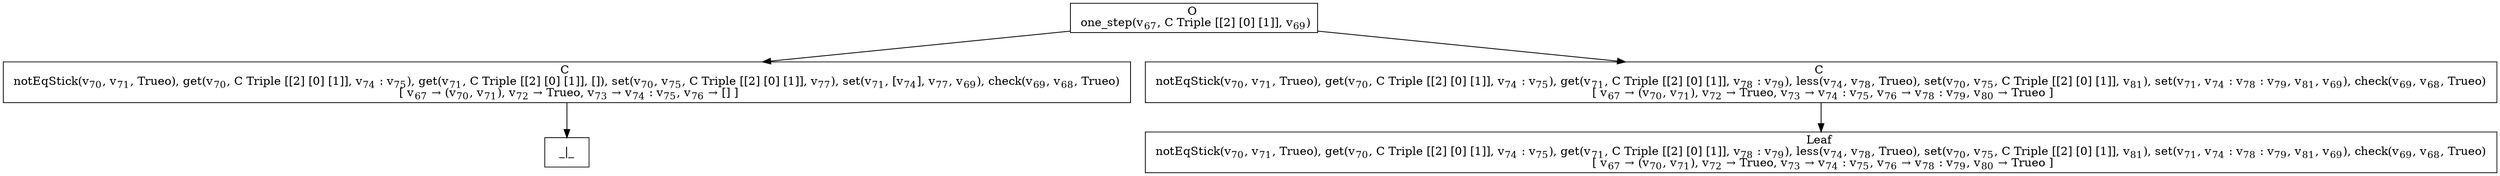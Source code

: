 digraph {
    graph [rankdir=TB
          ,bgcolor=transparent];
    node [shape=box
         ,fillcolor=white
         ,style=filled];
    0 [label=<O <BR/> one_step(v<SUB>67</SUB>, C Triple [[2] [0] [1]], v<SUB>69</SUB>)>];
    1 [label=<C <BR/> notEqStick(v<SUB>70</SUB>, v<SUB>71</SUB>, Trueo), get(v<SUB>70</SUB>, C Triple [[2] [0] [1]], v<SUB>74</SUB> : v<SUB>75</SUB>), get(v<SUB>71</SUB>, C Triple [[2] [0] [1]], []), set(v<SUB>70</SUB>, v<SUB>75</SUB>, C Triple [[2] [0] [1]], v<SUB>77</SUB>), set(v<SUB>71</SUB>, [v<SUB>74</SUB>], v<SUB>77</SUB>, v<SUB>69</SUB>), check(v<SUB>69</SUB>, v<SUB>68</SUB>, Trueo) <BR/>  [ v<SUB>67</SUB> &rarr; (v<SUB>70</SUB>, v<SUB>71</SUB>), v<SUB>72</SUB> &rarr; Trueo, v<SUB>73</SUB> &rarr; v<SUB>74</SUB> : v<SUB>75</SUB>, v<SUB>76</SUB> &rarr; [] ] >];
    2 [label=<C <BR/> notEqStick(v<SUB>70</SUB>, v<SUB>71</SUB>, Trueo), get(v<SUB>70</SUB>, C Triple [[2] [0] [1]], v<SUB>74</SUB> : v<SUB>75</SUB>), get(v<SUB>71</SUB>, C Triple [[2] [0] [1]], v<SUB>78</SUB> : v<SUB>79</SUB>), less(v<SUB>74</SUB>, v<SUB>78</SUB>, Trueo), set(v<SUB>70</SUB>, v<SUB>75</SUB>, C Triple [[2] [0] [1]], v<SUB>81</SUB>), set(v<SUB>71</SUB>, v<SUB>74</SUB> : v<SUB>78</SUB> : v<SUB>79</SUB>, v<SUB>81</SUB>, v<SUB>69</SUB>), check(v<SUB>69</SUB>, v<SUB>68</SUB>, Trueo) <BR/>  [ v<SUB>67</SUB> &rarr; (v<SUB>70</SUB>, v<SUB>71</SUB>), v<SUB>72</SUB> &rarr; Trueo, v<SUB>73</SUB> &rarr; v<SUB>74</SUB> : v<SUB>75</SUB>, v<SUB>76</SUB> &rarr; v<SUB>78</SUB> : v<SUB>79</SUB>, v<SUB>80</SUB> &rarr; Trueo ] >];
    3 [label=<_|_>];
    4 [label=<Leaf <BR/> notEqStick(v<SUB>70</SUB>, v<SUB>71</SUB>, Trueo), get(v<SUB>70</SUB>, C Triple [[2] [0] [1]], v<SUB>74</SUB> : v<SUB>75</SUB>), get(v<SUB>71</SUB>, C Triple [[2] [0] [1]], v<SUB>78</SUB> : v<SUB>79</SUB>), less(v<SUB>74</SUB>, v<SUB>78</SUB>, Trueo), set(v<SUB>70</SUB>, v<SUB>75</SUB>, C Triple [[2] [0] [1]], v<SUB>81</SUB>), set(v<SUB>71</SUB>, v<SUB>74</SUB> : v<SUB>78</SUB> : v<SUB>79</SUB>, v<SUB>81</SUB>, v<SUB>69</SUB>), check(v<SUB>69</SUB>, v<SUB>68</SUB>, Trueo) <BR/>  [ v<SUB>67</SUB> &rarr; (v<SUB>70</SUB>, v<SUB>71</SUB>), v<SUB>72</SUB> &rarr; Trueo, v<SUB>73</SUB> &rarr; v<SUB>74</SUB> : v<SUB>75</SUB>, v<SUB>76</SUB> &rarr; v<SUB>78</SUB> : v<SUB>79</SUB>, v<SUB>80</SUB> &rarr; Trueo ] >];
    0 -> 1 [label=""];
    0 -> 2 [label=""];
    1 -> 3 [label=""];
    2 -> 4 [label=""];
}